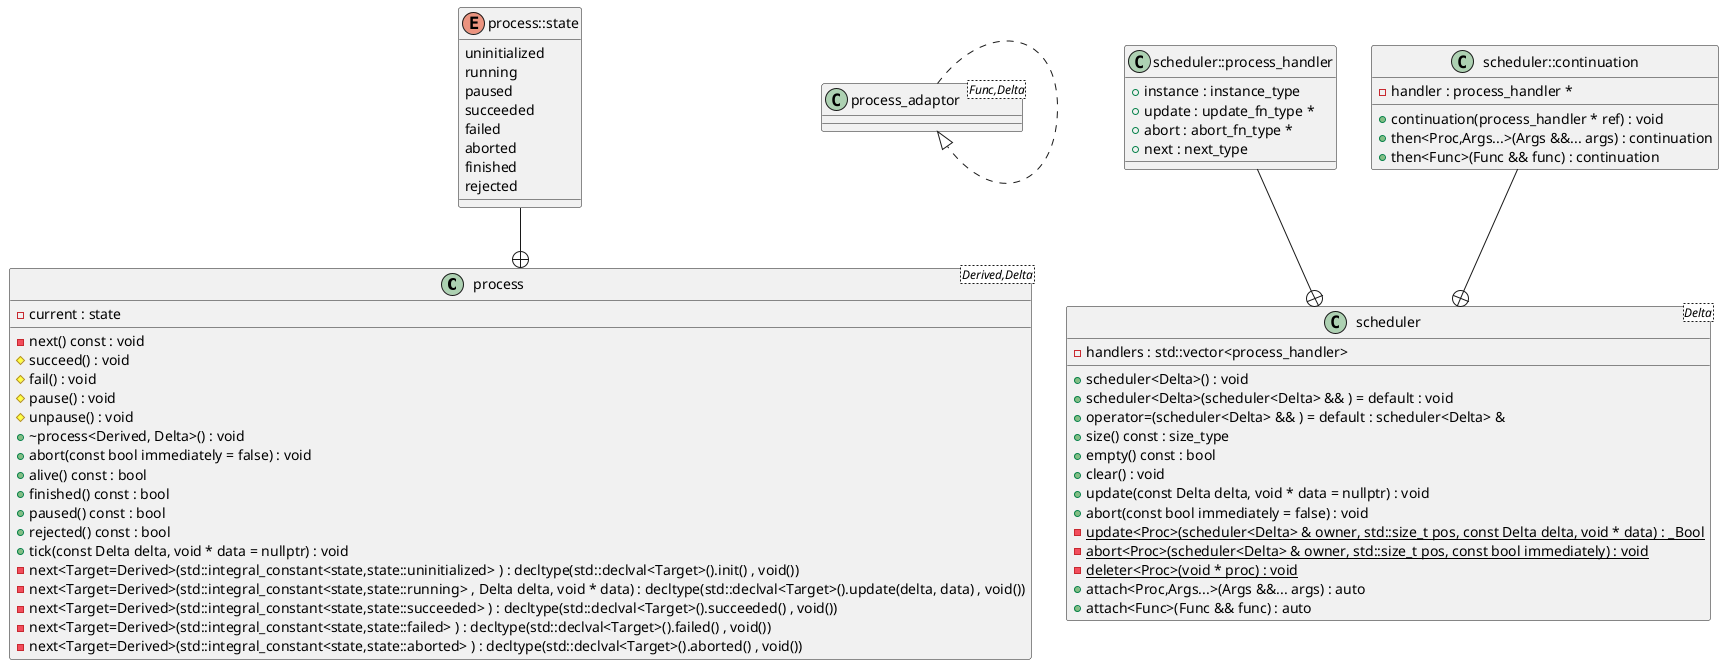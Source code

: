 @startuml
class "process<Derived,Delta>" as C_0002250218767873034998
class C_0002250218767873034998 [[https://github.com/skypjack/entt/blob/fef921132cae7588213d0f9bcd2fb9c8ffd8b7fc/src/entt/process/process.hpp#L70{process}]] {
-next() const : void
#succeed() : void
#fail() : void
#pause() : void
#unpause() : void
+~process<Derived, Delta>() : void
+abort(const bool immediately = false) : void
+alive() const : bool
+finished() const : bool
+paused() const : bool
+rejected() const : bool
+tick(const Delta delta, void * data = nullptr) : void
-next<Target=Derived>(std::integral_constant<state,state::uninitialized> ) : decltype(std::declval<Target>().init() , void())
-next<Target=Derived>(std::integral_constant<state,state::running> , Delta delta, void * data) : decltype(std::declval<Target>().update(delta, data) , void())
-next<Target=Derived>(std::integral_constant<state,state::succeeded> ) : decltype(std::declval<Target>().succeeded() , void())
-next<Target=Derived>(std::integral_constant<state,state::failed> ) : decltype(std::declval<Target>().failed() , void())
-next<Target=Derived>(std::integral_constant<state,state::aborted> ) : decltype(std::declval<Target>().aborted() , void())
-current : state [[[https://github.com/skypjack/entt/blob/fef921132cae7588213d0f9bcd2fb9c8ffd8b7fc/src/entt/process/process.hpp#L262{current}]]]
}
enum "process::state" as C_0000364718339823005686
enum C_0000364718339823005686 [[https://github.com/skypjack/entt/blob/fef921132cae7588213d0f9bcd2fb9c8ffd8b7fc/src/entt/process/process.hpp#L71{process##state}]] {
uninitialized
running
paused
succeeded
failed
aborted
finished
rejected
}
class "process_adaptor<Func,Delta>" as C_0000987817905510358710
class C_0000987817905510358710 {
}
class "scheduler<Delta>" as C_0001693309150905075514
class C_0001693309150905075514 [[https://github.com/skypjack/entt/blob/fef921132cae7588213d0f9bcd2fb9c8ffd8b7fc/src/entt/process/scheduler.hpp#L41{scheduler}]] {
+scheduler<Delta>() : void
+scheduler<Delta>(scheduler<Delta> && ) = default : void
+operator=(scheduler<Delta> && ) = default : scheduler<Delta> &
+size() const : size_type
+empty() const : bool
+clear() : void
+update(const Delta delta, void * data = nullptr) : void
+abort(const bool immediately = false) : void
{static} -update<Proc>(scheduler<Delta> & owner, std::size_t pos, const Delta delta, void * data) : _Bool
{static} -abort<Proc>(scheduler<Delta> & owner, std::size_t pos, const bool immediately) : void
{static} -deleter<Proc>(void * proc) : void
+attach<Proc,Args...>(Args &&... args) : auto
+attach<Func>(Func && func) : auto
-handlers : std::vector<process_handler> [[[https://github.com/skypjack/entt/blob/fef921132cae7588213d0f9bcd2fb9c8ffd8b7fc/src/entt/process/scheduler.hpp#L278{handlers}]]]
}
class "scheduler::process_handler" as C_0000844935833660429083
class C_0000844935833660429083 [[https://github.com/skypjack/entt/blob/fef921132cae7588213d0f9bcd2fb9c8ffd8b7fc/src/entt/process/scheduler.hpp#L42{scheduler##process_handler}]] {
+instance : instance_type [[[https://github.com/skypjack/entt/blob/fef921132cae7588213d0f9bcd2fb9c8ffd8b7fc/src/entt/process/scheduler.hpp#L48{instance}]]]
+update : update_fn_type * [[[https://github.com/skypjack/entt/blob/fef921132cae7588213d0f9bcd2fb9c8ffd8b7fc/src/entt/process/scheduler.hpp#L49{update}]]]
+abort : abort_fn_type * [[[https://github.com/skypjack/entt/blob/fef921132cae7588213d0f9bcd2fb9c8ffd8b7fc/src/entt/process/scheduler.hpp#L50{abort}]]]
+next : next_type [[[https://github.com/skypjack/entt/blob/fef921132cae7588213d0f9bcd2fb9c8ffd8b7fc/src/entt/process/scheduler.hpp#L51{next}]]]
}
class "scheduler::continuation" as C_0001603671107212245628
class C_0001603671107212245628 [[https://github.com/skypjack/entt/blob/fef921132cae7588213d0f9bcd2fb9c8ffd8b7fc/src/entt/process/scheduler.hpp#L54{scheduler##continuation}]] {
+continuation(process_handler * ref) : void
+then<Proc,Args...>(Args &&... args) : continuation
+then<Func>(Func && func) : continuation
-handler : process_handler * [[[https://github.com/skypjack/entt/blob/fef921132cae7588213d0f9bcd2fb9c8ffd8b7fc/src/entt/process/scheduler.hpp#L73{handler}]]]
}
C_0000364718339823005686 --+ C_0002250218767873034998
C_0000987817905510358710 ..|> C_0000987817905510358710
C_0000844935833660429083 --+ C_0001693309150905075514
C_0001603671107212245628 --+ C_0001693309150905075514

'Generated with clang-uml, version 0.3.5-2-g7e9944c
'LLVM version Ubuntu clang version 16.0.1 (++20230328073357+42d1b276f779-1~exp1~20230328073502.65)
@enduml
